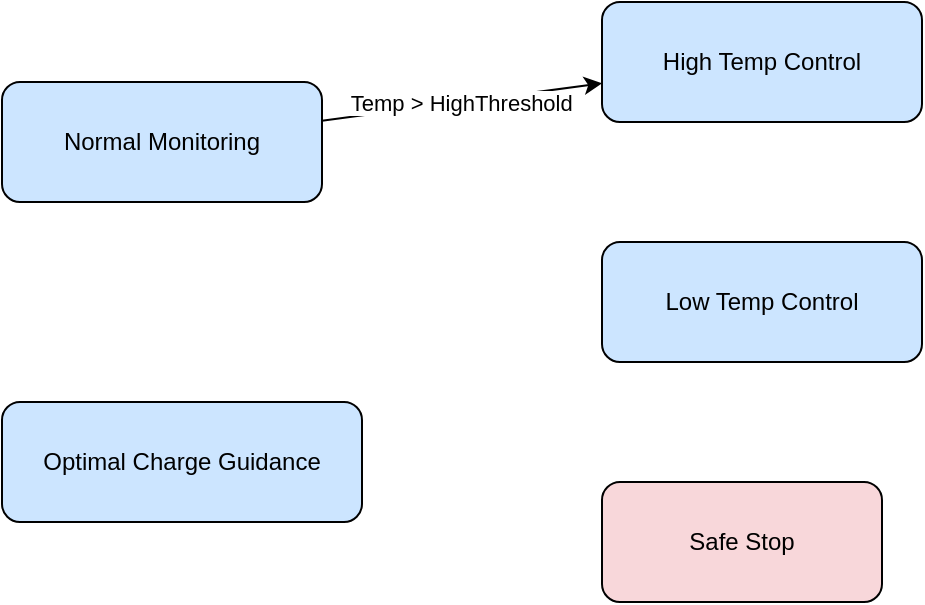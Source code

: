 <mxfile>
  <diagram id="uml_state" name="Battery Temperature Control - State Diagram">
    <mxGraphModel dx="1000" dy="600" grid="1" gridSize="10" guides="1" tooltips="1" connect="1" arrows="1" fold="1">
      <root>
        <mxCell id="0"/>
        <mxCell id="1" parent="0"/>
        <mxCell id="state_normal" value="Normal Monitoring" style="rounded=1;fillColor=#cce5ff;whiteSpace=wrap;html=1;" vertex="1" parent="1">
          <mxGeometry x="100" y="100" width="160" height="60" as="geometry"/>
        </mxCell>
        <mxCell id="state_high" value="High Temp Control" style="rounded=1;fillColor=#cce5ff;whiteSpace=wrap;html=1;" vertex="1" parent="1">
          <mxGeometry x="400" y="60" width="160" height="60" as="geometry"/>
        </mxCell>
        <mxCell id="state_low" value="Low Temp Control" style="rounded=1;fillColor=#cce5ff;whiteSpace=wrap;html=1;" vertex="1" parent="1">
          <mxGeometry x="400" y="180" width="160" height="60" as="geometry"/>
        </mxCell>
        <mxCell id="state_opt" value="Optimal Charge Guidance" style="rounded=1;fillColor=#cce5ff;whiteSpace=wrap;html=1;" vertex="1" parent="1">
          <mxGeometry x="100" y="260" width="180" height="60" as="geometry"/>
        </mxCell>
        <mxCell id="state_safe" value="Safe Stop" style="rounded=1;fillColor=#f8d7da;whiteSpace=wrap;html=1;" vertex="1" parent="1">
          <mxGeometry x="400" y="300" width="140" height="60" as="geometry"/>
        </mxCell>
        <!-- Transitions -->
        <mxCell id="e1" source="state_normal" target="state_high" edge="1" parent="1" value="Temp > HighThreshold">
          <mxGeometry relative="1" as="geometry"/>
        </mxCell>
        <mxCell id="e2" source="state_normal" target="state_low" edge="1" parent="1" value="Temp < LowThreshold">
          <mxGeometry relative="1" as="geometry"/>
        </mxCell>
        <mxCell id="e3" source="state_normal" target="state_opt" edge="1" parent="1" value="Target ≠ Current">
          <mxGeometry relative="1" as="geometry"/>
        </mxCell>
        <mxCell id="e4" source="state_high" target="state_normal" edge="1" parent="1" value="Temp ≤ Threshold - Hys">
          <mxGeometry relative="1" as="geometry"/>
        </mxCell>
        <mxCell id="e5" source="state_low" target="state_normal" edge="1" parent="1" value="Temp ≥ Threshold + Hys">
          <mxGeometry relative="1" as="geometry"/>
        </mxCell>
        <mxCell id="e6" source="state_opt" target="state_normal" edge="1" parent="1" value="Temp ≈ Target">
          <mxGeometry relative="1" as="geometry"/>
        </mxCell>
        <mxCell id="e7" source="state_high" target="state_safe" edge="1" parent="1" value="SensorFault / CellFault">
          <mxGeometry relative="1" as="geometry"/>
        </mxCell>
      </root>
    </mxGraphModel>
  </diagram>
</mxfile>
